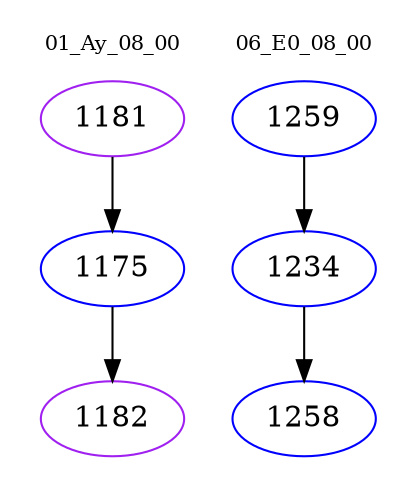 digraph{
subgraph cluster_0 {
color = white
label = "01_Ay_08_00";
fontsize=10;
T0_1181 [label="1181", color="purple"]
T0_1181 -> T0_1175 [color="black"]
T0_1175 [label="1175", color="blue"]
T0_1175 -> T0_1182 [color="black"]
T0_1182 [label="1182", color="purple"]
}
subgraph cluster_1 {
color = white
label = "06_E0_08_00";
fontsize=10;
T1_1259 [label="1259", color="blue"]
T1_1259 -> T1_1234 [color="black"]
T1_1234 [label="1234", color="blue"]
T1_1234 -> T1_1258 [color="black"]
T1_1258 [label="1258", color="blue"]
}
}
